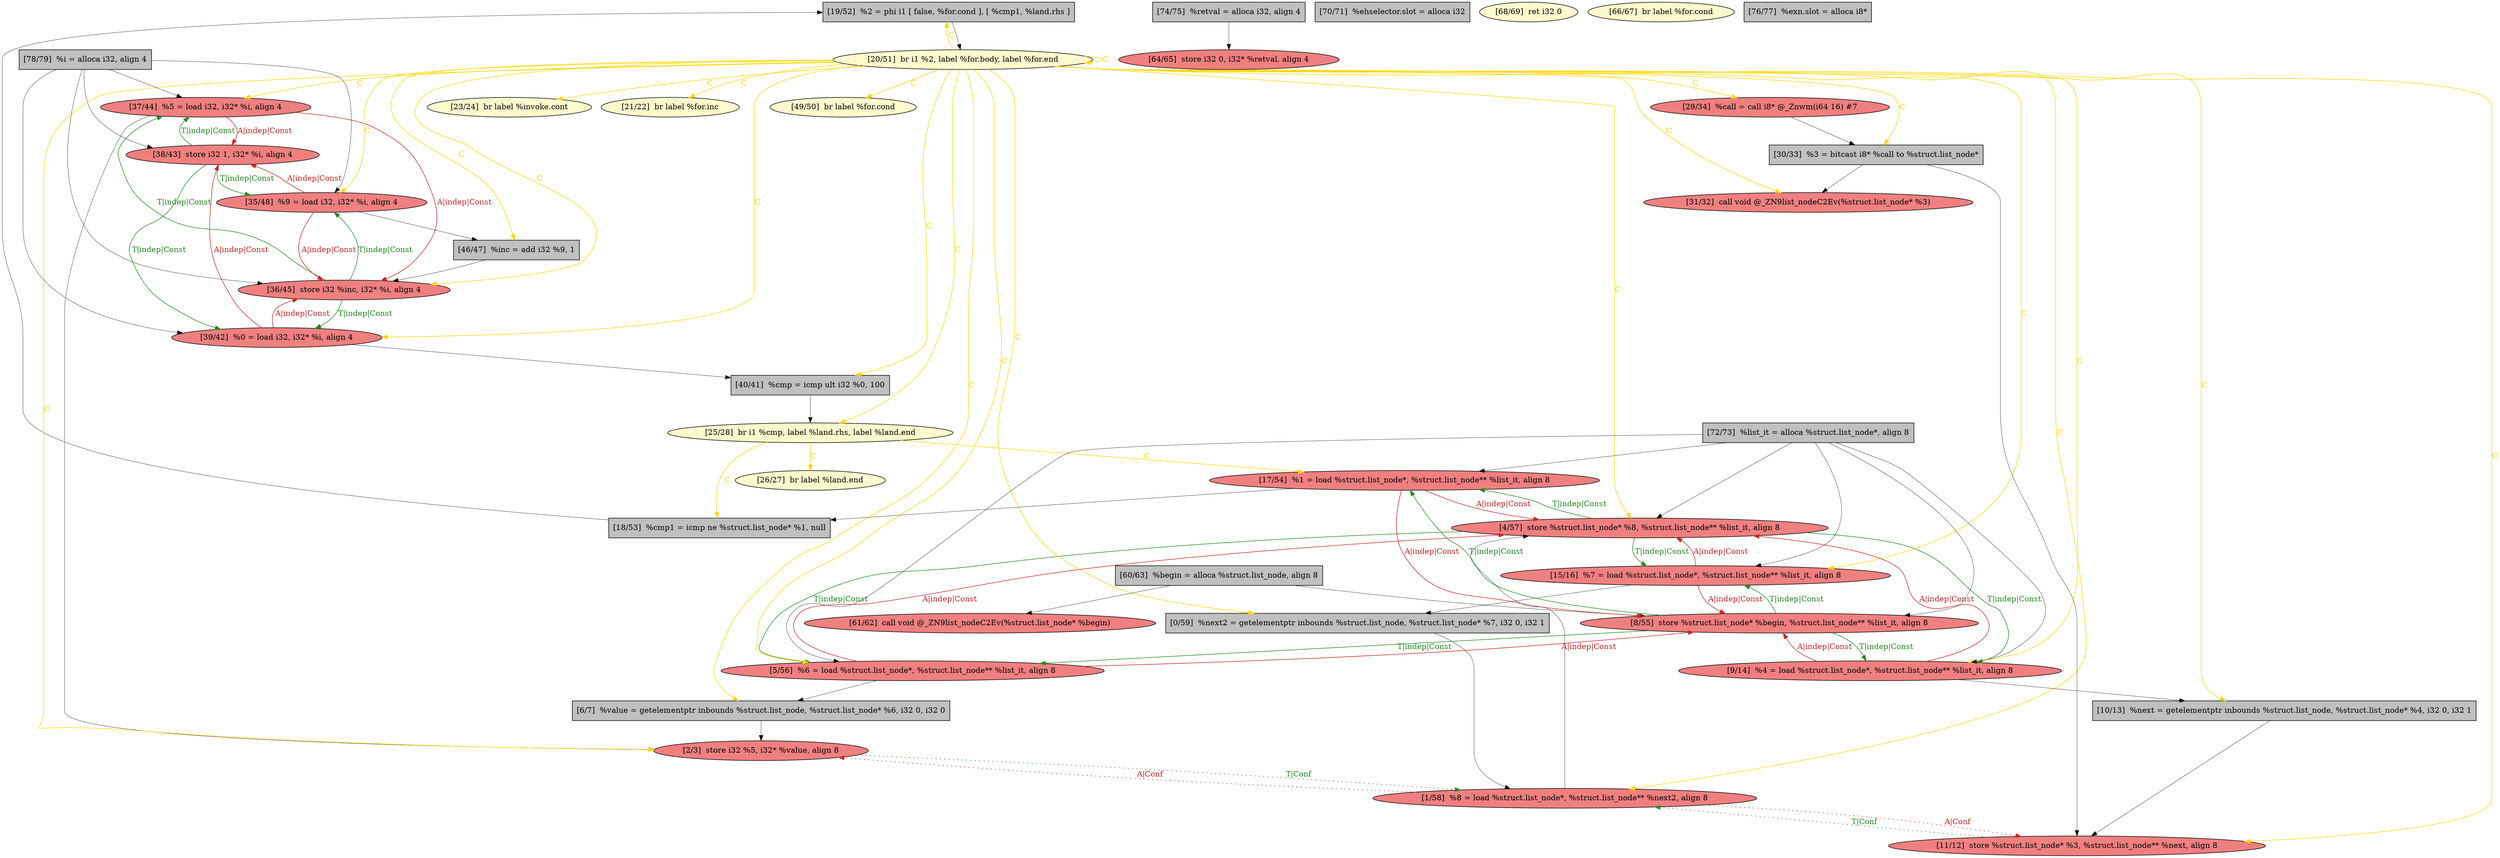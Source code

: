 
digraph G {


node94 [fillcolor=grey,label="[19/52]  %2 = phi i1 [ false, %for.cond ], [ %cmp1, %land.rhs ]",shape=rectangle,style=filled ]
node92 [fillcolor=lightcoral,label="[37/44]  %5 = load i32, i32* %i, align 4",shape=ellipse,style=filled ]
node91 [fillcolor=lightcoral,label="[15/16]  %7 = load %struct.list_node*, %struct.list_node** %list_it, align 8",shape=ellipse,style=filled ]
node70 [fillcolor=grey,label="[18/53]  %cmp1 = icmp ne %struct.list_node* %1, null",shape=rectangle,style=filled ]
node82 [fillcolor=lightcoral,label="[38/43]  store i32 1, i32* %i, align 4",shape=ellipse,style=filled ]
node67 [fillcolor=lightcoral,label="[4/57]  store %struct.list_node* %8, %struct.list_node** %list_it, align 8",shape=ellipse,style=filled ]
node66 [fillcolor=lightcoral,label="[61/62]  call void @_ZN9list_nodeC2Ev(%struct.list_node* %begin)",shape=ellipse,style=filled ]
node55 [fillcolor=grey,label="[0/59]  %next2 = getelementptr inbounds %struct.list_node, %struct.list_node* %7, i32 0, i32 1",shape=rectangle,style=filled ]
node65 [fillcolor=lightcoral,label="[64/65]  store i32 0, i32* %retval, align 4",shape=ellipse,style=filled ]
node62 [fillcolor=lightcoral,label="[39/42]  %0 = load i32, i32* %i, align 4",shape=ellipse,style=filled ]
node68 [fillcolor=lightcoral,label="[8/55]  store %struct.list_node* %begin, %struct.list_node** %list_it, align 8",shape=ellipse,style=filled ]
node64 [fillcolor=lemonchiffon,label="[26/27]  br label %land.end",shape=ellipse,style=filled ]
node73 [fillcolor=lemonchiffon,label="[23/24]  br label %invoke.cont",shape=ellipse,style=filled ]
node63 [fillcolor=grey,label="[40/41]  %cmp = icmp ult i32 %0, 100",shape=rectangle,style=filled ]
node72 [fillcolor=lemonchiffon,label="[25/28]  br i1 %cmp, label %land.rhs, label %land.end",shape=ellipse,style=filled ]
node61 [fillcolor=lemonchiffon,label="[20/51]  br i1 %2, label %for.body, label %for.end",shape=ellipse,style=filled ]
node79 [fillcolor=grey,label="[70/71]  %ehselector.slot = alloca i32",shape=rectangle,style=filled ]
node80 [fillcolor=grey,label="[10/13]  %next = getelementptr inbounds %struct.list_node, %struct.list_node* %4, i32 0, i32 1",shape=rectangle,style=filled ]
node57 [fillcolor=lightcoral,label="[2/3]  store i32 %5, i32* %value, align 8",shape=ellipse,style=filled ]
node58 [fillcolor=grey,label="[60/63]  %begin = alloca %struct.list_node, align 8",shape=rectangle,style=filled ]
node87 [fillcolor=grey,label="[6/7]  %value = getelementptr inbounds %struct.list_node, %struct.list_node* %6, i32 0, i32 0",shape=rectangle,style=filled ]
node59 [fillcolor=lightcoral,label="[1/58]  %8 = load %struct.list_node*, %struct.list_node** %next2, align 8",shape=ellipse,style=filled ]
node77 [fillcolor=lemonchiffon,label="[68/69]  ret i32 0",shape=ellipse,style=filled ]
node60 [fillcolor=lightcoral,label="[36/45]  store i32 %inc, i32* %i, align 4",shape=ellipse,style=filled ]
node71 [fillcolor=lemonchiffon,label="[21/22]  br label %for.inc",shape=ellipse,style=filled ]
node74 [fillcolor=lemonchiffon,label="[66/67]  br label %for.cond",shape=ellipse,style=filled ]
node90 [fillcolor=lightcoral,label="[9/14]  %4 = load %struct.list_node*, %struct.list_node** %list_it, align 8",shape=ellipse,style=filled ]
node86 [fillcolor=grey,label="[30/33]  %3 = bitcast i8* %call to %struct.list_node*",shape=rectangle,style=filled ]
node75 [fillcolor=lightcoral,label="[11/12]  store %struct.list_node* %3, %struct.list_node** %next, align 8",shape=ellipse,style=filled ]
node56 [fillcolor=grey,label="[46/47]  %inc = add i32 %9, 1",shape=rectangle,style=filled ]
node76 [fillcolor=lightcoral,label="[35/48]  %9 = load i32, i32* %i, align 4",shape=ellipse,style=filled ]
node78 [fillcolor=lightcoral,label="[17/54]  %1 = load %struct.list_node*, %struct.list_node** %list_it, align 8",shape=ellipse,style=filled ]
node69 [fillcolor=lemonchiffon,label="[49/50]  br label %for.cond",shape=ellipse,style=filled ]
node81 [fillcolor=grey,label="[72/73]  %list_it = alloca %struct.list_node*, align 8",shape=rectangle,style=filled ]
node84 [fillcolor=grey,label="[76/77]  %exn.slot = alloca i8*",shape=rectangle,style=filled ]
node83 [fillcolor=grey,label="[74/75]  %retval = alloca i32, align 4",shape=rectangle,style=filled ]
node85 [fillcolor=lightcoral,label="[29/34]  %call = call i8* @_Znwm(i64 16) #7",shape=ellipse,style=filled ]
node93 [fillcolor=lightcoral,label="[5/56]  %6 = load %struct.list_node*, %struct.list_node** %list_it, align 8",shape=ellipse,style=filled ]
node88 [fillcolor=grey,label="[78/79]  %i = alloca i32, align 4",shape=rectangle,style=filled ]
node89 [fillcolor=lightcoral,label="[31/32]  call void @_ZN9list_nodeC2Ev(%struct.list_node* %3)",shape=ellipse,style=filled ]

node61->node87 [style=solid,color=gold,label="C",penwidth=1.0,fontcolor=gold ]
node61->node90 [style=solid,color=gold,label="C",penwidth=1.0,fontcolor=gold ]
node61->node55 [style=solid,color=gold,label="C",penwidth=1.0,fontcolor=gold ]
node61->node75 [style=solid,color=gold,label="C",penwidth=1.0,fontcolor=gold ]
node61->node63 [style=solid,color=gold,label="C",penwidth=1.0,fontcolor=gold ]
node61->node60 [style=solid,color=gold,label="C",penwidth=1.0,fontcolor=gold ]
node61->node56 [style=solid,color=gold,label="C",penwidth=1.0,fontcolor=gold ]
node61->node91 [style=solid,color=gold,label="C",penwidth=1.0,fontcolor=gold ]
node78->node67 [style=solid,color=firebrick3,label="A|indep|Const",penwidth=1.0,fontcolor=firebrick3 ]
node67->node78 [style=solid,color=forestgreen,label="T|indep|Const",penwidth=1.0,fontcolor=forestgreen ]
node61->node62 [style=solid,color=gold,label="C",penwidth=1.0,fontcolor=gold ]
node56->node60 [style=solid,color=black,label="",penwidth=0.5,fontcolor=black ]
node61->node89 [style=solid,color=gold,label="C",penwidth=1.0,fontcolor=gold ]
node92->node57 [style=solid,color=black,label="",penwidth=0.5,fontcolor=black ]
node75->node59 [style=dotted,color=forestgreen,label="T|Conf",penwidth=1.0,fontcolor=forestgreen ]
node61->node93 [style=solid,color=gold,label="C",penwidth=1.0,fontcolor=gold ]
node55->node59 [style=solid,color=black,label="",penwidth=0.5,fontcolor=black ]
node61->node61 [style=solid,color=gold,label="C",penwidth=1.0,fontcolor=gold ]
node81->node67 [style=solid,color=black,label="",penwidth=0.5,fontcolor=black ]
node91->node55 [style=solid,color=black,label="",penwidth=0.5,fontcolor=black ]
node63->node72 [style=solid,color=black,label="",penwidth=0.5,fontcolor=black ]
node61->node59 [style=solid,color=gold,label="C",penwidth=1.0,fontcolor=gold ]
node61->node86 [style=solid,color=gold,label="C",penwidth=1.0,fontcolor=gold ]
node61->node71 [style=solid,color=gold,label="C",penwidth=1.0,fontcolor=gold ]
node81->node90 [style=solid,color=black,label="",penwidth=0.5,fontcolor=black ]
node57->node59 [style=dotted,color=forestgreen,label="T|Conf",penwidth=1.0,fontcolor=forestgreen ]
node78->node70 [style=solid,color=black,label="",penwidth=0.5,fontcolor=black ]
node90->node80 [style=solid,color=black,label="",penwidth=0.5,fontcolor=black ]
node61->node85 [style=solid,color=gold,label="C",penwidth=1.0,fontcolor=gold ]
node82->node76 [style=solid,color=forestgreen,label="T|indep|Const",penwidth=1.0,fontcolor=forestgreen ]
node68->node93 [style=solid,color=forestgreen,label="T|indep|Const",penwidth=1.0,fontcolor=forestgreen ]
node93->node67 [style=solid,color=firebrick3,label="A|indep|Const",penwidth=1.0,fontcolor=firebrick3 ]
node61->node72 [style=solid,color=gold,label="C",penwidth=1.0,fontcolor=gold ]
node68->node78 [style=solid,color=forestgreen,label="T|indep|Const",penwidth=1.0,fontcolor=forestgreen ]
node81->node68 [style=solid,color=black,label="",penwidth=0.5,fontcolor=black ]
node61->node67 [style=solid,color=gold,label="C",penwidth=1.0,fontcolor=gold ]
node86->node89 [style=solid,color=black,label="",penwidth=0.5,fontcolor=black ]
node59->node57 [style=dotted,color=firebrick3,label="A|Conf",penwidth=1.0,fontcolor=firebrick3 ]
node81->node78 [style=solid,color=black,label="",penwidth=0.5,fontcolor=black ]
node61->node80 [style=solid,color=gold,label="C",penwidth=1.0,fontcolor=gold ]
node72->node78 [style=solid,color=gold,label="C",penwidth=1.0,fontcolor=gold ]
node72->node64 [style=solid,color=gold,label="C",penwidth=1.0,fontcolor=gold ]
node82->node62 [style=solid,color=forestgreen,label="T|indep|Const",penwidth=1.0,fontcolor=forestgreen ]
node58->node68 [style=solid,color=black,label="",penwidth=0.5,fontcolor=black ]
node92->node60 [style=solid,color=firebrick3,label="A|indep|Const",penwidth=1.0,fontcolor=firebrick3 ]
node67->node90 [style=solid,color=forestgreen,label="T|indep|Const",penwidth=1.0,fontcolor=forestgreen ]
node60->node62 [style=solid,color=forestgreen,label="T|indep|Const",penwidth=1.0,fontcolor=forestgreen ]
node62->node82 [style=solid,color=firebrick3,label="A|indep|Const",penwidth=1.0,fontcolor=firebrick3 ]
node94->node61 [style=solid,color=black,label="",penwidth=0.5,fontcolor=black ]
node91->node68 [style=solid,color=firebrick3,label="A|indep|Const",penwidth=1.0,fontcolor=firebrick3 ]
node61->node92 [style=solid,color=gold,label="C",penwidth=1.0,fontcolor=gold ]
node67->node91 [style=solid,color=forestgreen,label="T|indep|Const",penwidth=1.0,fontcolor=forestgreen ]
node86->node75 [style=solid,color=black,label="",penwidth=0.5,fontcolor=black ]
node58->node66 [style=solid,color=black,label="",penwidth=0.5,fontcolor=black ]
node87->node57 [style=solid,color=black,label="",penwidth=0.5,fontcolor=black ]
node88->node82 [style=solid,color=black,label="",penwidth=0.5,fontcolor=black ]
node88->node92 [style=solid,color=black,label="",penwidth=0.5,fontcolor=black ]
node93->node68 [style=solid,color=firebrick3,label="A|indep|Const",penwidth=1.0,fontcolor=firebrick3 ]
node76->node82 [style=solid,color=firebrick3,label="A|indep|Const",penwidth=1.0,fontcolor=firebrick3 ]
node61->node94 [style=solid,color=gold,label="C",penwidth=1.0,fontcolor=gold ]
node80->node75 [style=solid,color=black,label="",penwidth=0.5,fontcolor=black ]
node61->node73 [style=solid,color=gold,label="C",penwidth=1.0,fontcolor=gold ]
node81->node91 [style=solid,color=black,label="",penwidth=0.5,fontcolor=black ]
node90->node68 [style=solid,color=firebrick3,label="A|indep|Const",penwidth=1.0,fontcolor=firebrick3 ]
node76->node56 [style=solid,color=black,label="",penwidth=0.5,fontcolor=black ]
node85->node86 [style=solid,color=black,label="",penwidth=0.5,fontcolor=black ]
node61->node69 [style=solid,color=gold,label="C",penwidth=1.0,fontcolor=gold ]
node61->node57 [style=solid,color=gold,label="C",penwidth=1.0,fontcolor=gold ]
node59->node67 [style=solid,color=black,label="",penwidth=0.5,fontcolor=black ]
node62->node63 [style=solid,color=black,label="",penwidth=0.5,fontcolor=black ]
node90->node67 [style=solid,color=firebrick3,label="A|indep|Const",penwidth=1.0,fontcolor=firebrick3 ]
node76->node60 [style=solid,color=firebrick3,label="A|indep|Const",penwidth=1.0,fontcolor=firebrick3 ]
node88->node76 [style=solid,color=black,label="",penwidth=0.5,fontcolor=black ]
node91->node67 [style=solid,color=firebrick3,label="A|indep|Const",penwidth=1.0,fontcolor=firebrick3 ]
node81->node93 [style=solid,color=black,label="",penwidth=0.5,fontcolor=black ]
node60->node76 [style=solid,color=forestgreen,label="T|indep|Const",penwidth=1.0,fontcolor=forestgreen ]
node70->node94 [style=solid,color=black,label="",penwidth=0.5,fontcolor=black ]
node68->node91 [style=solid,color=forestgreen,label="T|indep|Const",penwidth=1.0,fontcolor=forestgreen ]
node67->node93 [style=solid,color=forestgreen,label="T|indep|Const",penwidth=1.0,fontcolor=forestgreen ]
node83->node65 [style=solid,color=black,label="",penwidth=0.5,fontcolor=black ]
node93->node87 [style=solid,color=black,label="",penwidth=0.5,fontcolor=black ]
node68->node90 [style=solid,color=forestgreen,label="T|indep|Const",penwidth=1.0,fontcolor=forestgreen ]
node88->node60 [style=solid,color=black,label="",penwidth=0.5,fontcolor=black ]
node60->node92 [style=solid,color=forestgreen,label="T|indep|Const",penwidth=1.0,fontcolor=forestgreen ]
node61->node76 [style=solid,color=gold,label="C",penwidth=1.0,fontcolor=gold ]
node82->node92 [style=solid,color=forestgreen,label="T|indep|Const",penwidth=1.0,fontcolor=forestgreen ]
node92->node82 [style=solid,color=firebrick3,label="A|indep|Const",penwidth=1.0,fontcolor=firebrick3 ]
node88->node62 [style=solid,color=black,label="",penwidth=0.5,fontcolor=black ]
node72->node70 [style=solid,color=gold,label="C",penwidth=1.0,fontcolor=gold ]
node62->node60 [style=solid,color=firebrick3,label="A|indep|Const",penwidth=1.0,fontcolor=firebrick3 ]
node78->node68 [style=solid,color=firebrick3,label="A|indep|Const",penwidth=1.0,fontcolor=firebrick3 ]
node59->node75 [style=dotted,color=firebrick3,label="A|Conf",penwidth=1.0,fontcolor=firebrick3 ]


}
